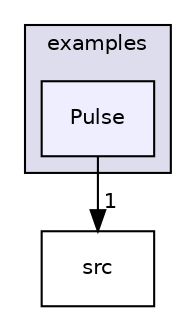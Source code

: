 digraph "examples/Pulse" {
  compound=true
  node [ fontsize="10", fontname="Helvetica"];
  edge [ labelfontsize="10", labelfontname="Helvetica"];
  subgraph clusterdir_d28a4824dc47e487b107a5db32ef43c4 {
    graph [ bgcolor="#ddddee", pencolor="black", label="examples" fontname="Helvetica", fontsize="10", URL="dir_d28a4824dc47e487b107a5db32ef43c4.html"]
  dir_5ca0752a5f975e24d26315b7ec91f544 [shape=box, label="Pulse", style="filled", fillcolor="#eeeeff", pencolor="black", URL="dir_5ca0752a5f975e24d26315b7ec91f544.html"];
  }
  dir_68267d1309a1af8e8297ef4c3efbcdba [shape=box label="src" URL="dir_68267d1309a1af8e8297ef4c3efbcdba.html"];
  dir_5ca0752a5f975e24d26315b7ec91f544->dir_68267d1309a1af8e8297ef4c3efbcdba [headlabel="1", labeldistance=1.5 headhref="dir_000003_000007.html"];
}
